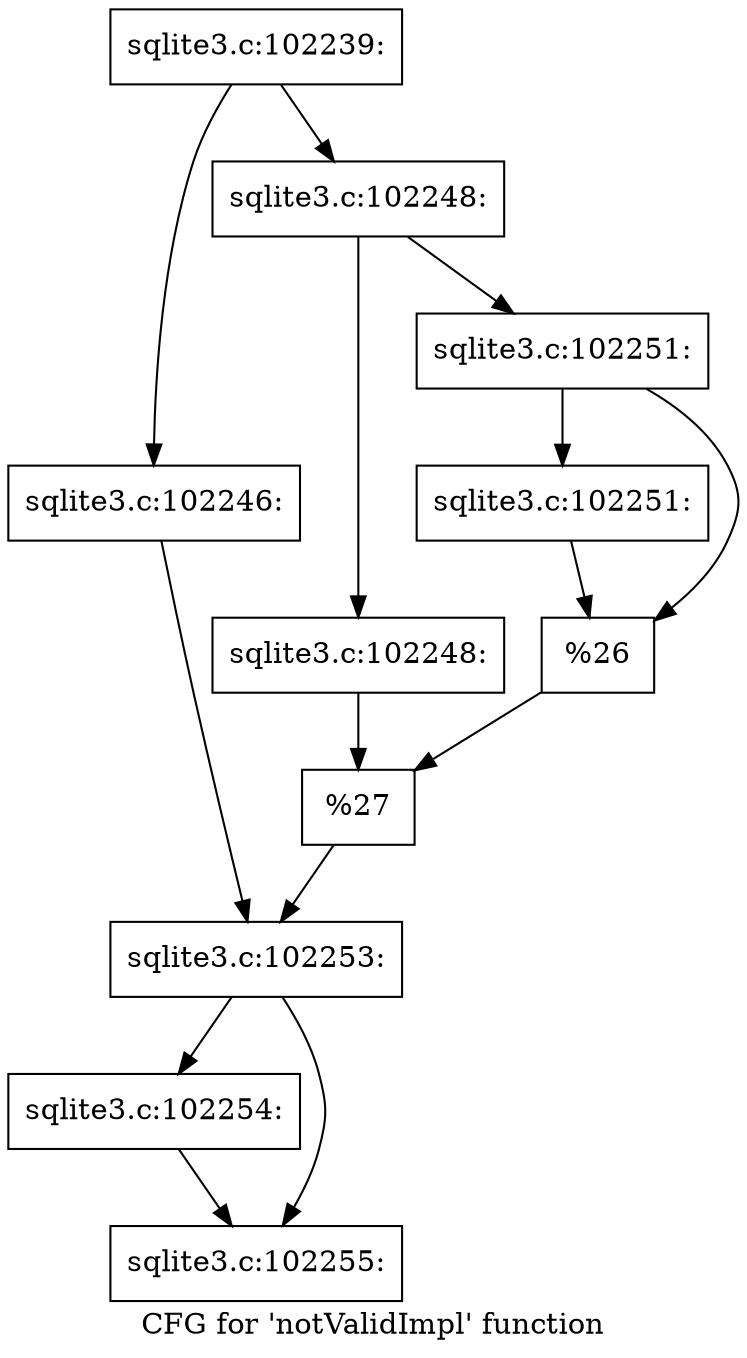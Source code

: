 digraph "CFG for 'notValidImpl' function" {
	label="CFG for 'notValidImpl' function";

	Node0x55c0f8e0f2a0 [shape=record,label="{sqlite3.c:102239:}"];
	Node0x55c0f8e0f2a0 -> Node0x55c0f8e4c430;
	Node0x55c0f8e0f2a0 -> Node0x55c0f8e4c4d0;
	Node0x55c0f8e4c430 [shape=record,label="{sqlite3.c:102246:}"];
	Node0x55c0f8e4c430 -> Node0x55c0f8e4c480;
	Node0x55c0f8e4c4d0 [shape=record,label="{sqlite3.c:102248:}"];
	Node0x55c0f8e4c4d0 -> Node0x55c0f8e4cd20;
	Node0x55c0f8e4c4d0 -> Node0x55c0f8e4cdc0;
	Node0x55c0f8e4cd20 [shape=record,label="{sqlite3.c:102248:}"];
	Node0x55c0f8e4cd20 -> Node0x55c0f8e4cd70;
	Node0x55c0f8e4cdc0 [shape=record,label="{sqlite3.c:102251:}"];
	Node0x55c0f8e4cdc0 -> Node0x55c0f8e4d610;
	Node0x55c0f8e4cdc0 -> Node0x55c0f8e4d660;
	Node0x55c0f8e4d610 [shape=record,label="{sqlite3.c:102251:}"];
	Node0x55c0f8e4d610 -> Node0x55c0f8e4d660;
	Node0x55c0f8e4d660 [shape=record,label="{%26}"];
	Node0x55c0f8e4d660 -> Node0x55c0f8e4cd70;
	Node0x55c0f8e4cd70 [shape=record,label="{%27}"];
	Node0x55c0f8e4cd70 -> Node0x55c0f8e4c480;
	Node0x55c0f8e4c480 [shape=record,label="{sqlite3.c:102253:}"];
	Node0x55c0f8e4c480 -> Node0x55c0f8e4e500;
	Node0x55c0f8e4c480 -> Node0x55c0f8e4e550;
	Node0x55c0f8e4e500 [shape=record,label="{sqlite3.c:102254:}"];
	Node0x55c0f8e4e500 -> Node0x55c0f8e4e550;
	Node0x55c0f8e4e550 [shape=record,label="{sqlite3.c:102255:}"];
}
